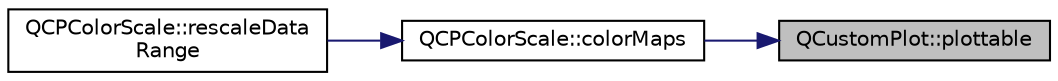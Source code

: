 digraph "QCustomPlot::plottable"
{
 // LATEX_PDF_SIZE
  edge [fontname="Helvetica",fontsize="10",labelfontname="Helvetica",labelfontsize="10"];
  node [fontname="Helvetica",fontsize="10",shape=record];
  rankdir="RL";
  Node1 [label="QCustomPlot::plottable",height=0.2,width=0.4,color="black", fillcolor="grey75", style="filled", fontcolor="black",tooltip=" "];
  Node1 -> Node2 [dir="back",color="midnightblue",fontsize="10",style="solid",fontname="Helvetica"];
  Node2 [label="QCPColorScale::colorMaps",height=0.2,width=0.4,color="black", fillcolor="white", style="filled",URL="$classQCPColorScale.html#a556adc6b0216ebc1cc4317c541956d06",tooltip=" "];
  Node2 -> Node3 [dir="back",color="midnightblue",fontsize="10",style="solid",fontname="Helvetica"];
  Node3 [label="QCPColorScale::rescaleData\lRange",height=0.2,width=0.4,color="black", fillcolor="white", style="filled",URL="$classQCPColorScale.html#a425983db4478543924ddbd04ea20a356",tooltip=" "];
}
